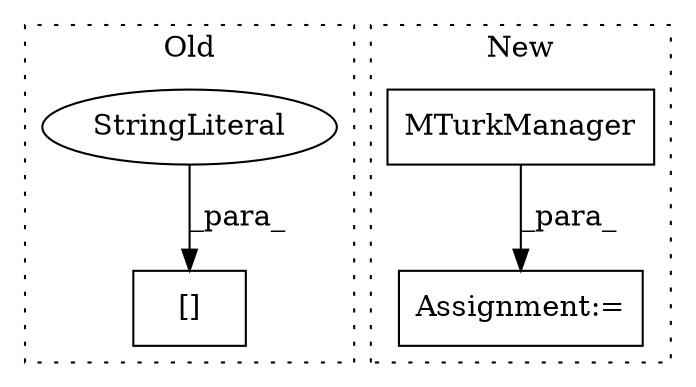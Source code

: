 digraph G {
subgraph cluster0 {
1 [label="[]" a="2" s="1731,1750" l="4,1" shape="box"];
4 [label="StringLiteral" a="45" s="1735" l="15" shape="ellipse"];
label = "Old";
style="dotted";
}
subgraph cluster1 {
2 [label="MTurkManager" a="32" s="2137" l="14" shape="box"];
3 [label="Assignment:=" a="7" s="2136" l="1" shape="box"];
label = "New";
style="dotted";
}
2 -> 3 [label="_para_"];
4 -> 1 [label="_para_"];
}